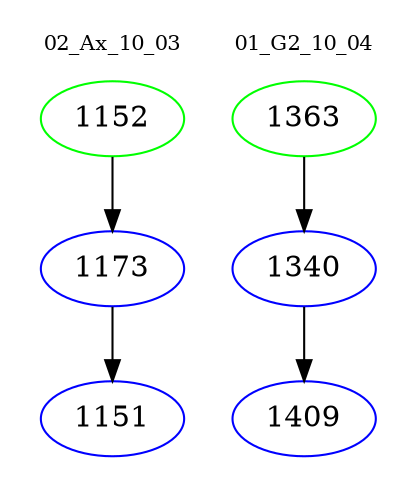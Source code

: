 digraph{
subgraph cluster_0 {
color = white
label = "02_Ax_10_03";
fontsize=10;
T0_1152 [label="1152", color="green"]
T0_1152 -> T0_1173 [color="black"]
T0_1173 [label="1173", color="blue"]
T0_1173 -> T0_1151 [color="black"]
T0_1151 [label="1151", color="blue"]
}
subgraph cluster_1 {
color = white
label = "01_G2_10_04";
fontsize=10;
T1_1363 [label="1363", color="green"]
T1_1363 -> T1_1340 [color="black"]
T1_1340 [label="1340", color="blue"]
T1_1340 -> T1_1409 [color="black"]
T1_1409 [label="1409", color="blue"]
}
}

